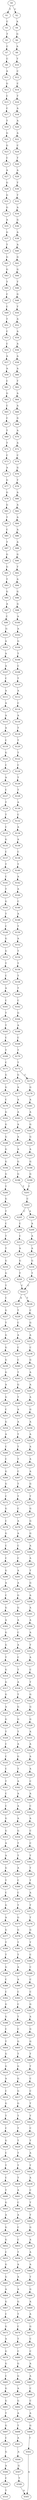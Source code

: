 strict digraph  {
	S0 -> S1 [ label = T ];
	S0 -> S2 [ label = C ];
	S1 -> S3 [ label = C ];
	S2 -> S4 [ label = A ];
	S3 -> S5 [ label = T ];
	S4 -> S6 [ label = G ];
	S5 -> S7 [ label = C ];
	S6 -> S8 [ label = A ];
	S7 -> S9 [ label = C ];
	S8 -> S10 [ label = T ];
	S9 -> S11 [ label = A ];
	S10 -> S12 [ label = C ];
	S11 -> S13 [ label = G ];
	S12 -> S14 [ label = C ];
	S13 -> S15 [ label = C ];
	S14 -> S16 [ label = T ];
	S15 -> S17 [ label = C ];
	S16 -> S18 [ label = A ];
	S17 -> S19 [ label = T ];
	S18 -> S20 [ label = A ];
	S19 -> S21 [ label = G ];
	S20 -> S22 [ label = A ];
	S21 -> S23 [ label = G ];
	S22 -> S24 [ label = C ];
	S23 -> S25 [ label = C ];
	S24 -> S26 [ label = T ];
	S25 -> S27 [ label = A ];
	S26 -> S28 [ label = A ];
	S27 -> S29 [ label = G ];
	S28 -> S30 [ label = T ];
	S29 -> S31 [ label = G ];
	S30 -> S32 [ label = T ];
	S31 -> S33 [ label = G ];
	S32 -> S34 [ label = A ];
	S33 -> S35 [ label = A ];
	S34 -> S36 [ label = G ];
	S35 -> S37 [ label = G ];
	S36 -> S38 [ label = A ];
	S37 -> S39 [ label = T ];
	S38 -> S40 [ label = A ];
	S39 -> S41 [ label = G ];
	S40 -> S42 [ label = G ];
	S41 -> S43 [ label = G ];
	S42 -> S44 [ label = G ];
	S43 -> S45 [ label = T ];
	S44 -> S46 [ label = T ];
	S45 -> S47 [ label = C ];
	S46 -> S48 [ label = G ];
	S47 -> S49 [ label = C ];
	S48 -> S50 [ label = T ];
	S49 -> S51 [ label = T ];
	S50 -> S52 [ label = A ];
	S51 -> S53 [ label = C ];
	S52 -> S54 [ label = A ];
	S53 -> S55 [ label = C ];
	S54 -> S56 [ label = A ];
	S55 -> S57 [ label = A ];
	S56 -> S58 [ label = A ];
	S57 -> S59 [ label = A ];
	S58 -> S60 [ label = A ];
	S59 -> S61 [ label = C ];
	S60 -> S62 [ label = T ];
	S61 -> S63 [ label = G ];
	S62 -> S64 [ label = A ];
	S63 -> S65 [ label = C ];
	S64 -> S66 [ label = A ];
	S65 -> S67 [ label = C ];
	S66 -> S68 [ label = G ];
	S67 -> S69 [ label = T ];
	S68 -> S70 [ label = A ];
	S69 -> S71 [ label = T ];
	S70 -> S72 [ label = A ];
	S71 -> S73 [ label = C ];
	S72 -> S74 [ label = C ];
	S73 -> S75 [ label = A ];
	S74 -> S76 [ label = G ];
	S75 -> S77 [ label = G ];
	S76 -> S78 [ label = T ];
	S77 -> S79 [ label = G ];
	S78 -> S80 [ label = A ];
	S79 -> S81 [ label = G ];
	S80 -> S82 [ label = A ];
	S81 -> S83 [ label = T ];
	S82 -> S84 [ label = A ];
	S83 -> S85 [ label = C ];
	S84 -> S86 [ label = A ];
	S85 -> S87 [ label = T ];
	S86 -> S88 [ label = A ];
	S87 -> S89 [ label = G ];
	S88 -> S90 [ label = G ];
	S89 -> S91 [ label = G ];
	S90 -> S92 [ label = T ];
	S91 -> S93 [ label = T ];
	S92 -> S94 [ label = A ];
	S93 -> S95 [ label = G ];
	S94 -> S96 [ label = G ];
	S95 -> S97 [ label = A ];
	S96 -> S98 [ label = G ];
	S97 -> S99 [ label = C ];
	S98 -> S100 [ label = A ];
	S99 -> S101 [ label = G ];
	S100 -> S102 [ label = A ];
	S101 -> S103 [ label = A ];
	S102 -> S104 [ label = G ];
	S103 -> S105 [ label = A ];
	S104 -> S106 [ label = T ];
	S105 -> S107 [ label = A ];
	S106 -> S108 [ label = C ];
	S107 -> S109 [ label = C ];
	S108 -> S110 [ label = T ];
	S109 -> S111 [ label = A ];
	S110 -> S112 [ label = A ];
	S111 -> S113 [ label = A ];
	S112 -> S114 [ label = C ];
	S113 -> S115 [ label = A ];
	S114 -> S116 [ label = A ];
	S115 -> S117 [ label = A ];
	S116 -> S118 [ label = T ];
	S117 -> S119 [ label = C ];
	S118 -> S120 [ label = T ];
	S119 -> S121 [ label = G ];
	S120 -> S122 [ label = T ];
	S121 -> S123 [ label = C ];
	S122 -> S124 [ label = C ];
	S123 -> S125 [ label = A ];
	S124 -> S126 [ label = T ];
	S125 -> S127 [ label = C ];
	S126 -> S128 [ label = T ];
	S127 -> S129 [ label = T ];
	S128 -> S130 [ label = A ];
	S129 -> S131 [ label = T ];
	S130 -> S132 [ label = C ];
	S131 -> S133 [ label = C ];
	S132 -> S134 [ label = A ];
	S133 -> S135 [ label = G ];
	S134 -> S136 [ label = A ];
	S135 -> S137 [ label = C ];
	S136 -> S138 [ label = C ];
	S137 -> S139 [ label = T ];
	S138 -> S140 [ label = T ];
	S139 -> S141 [ label = C ];
	S140 -> S142 [ label = A ];
	S141 -> S143 [ label = T ];
	S142 -> S144 [ label = A ];
	S143 -> S145 [ label = G ];
	S144 -> S146 [ label = C ];
	S145 -> S147 [ label = T ];
	S146 -> S148 [ label = A ];
	S147 -> S149 [ label = C ];
	S148 -> S150 [ label = T ];
	S149 -> S151 [ label = G ];
	S150 -> S152 [ label = A ];
	S151 -> S153 [ label = G ];
	S152 -> S154 [ label = T ];
	S153 -> S155 [ label = T ];
	S154 -> S156 [ label = T ];
	S155 -> S157 [ label = C ];
	S156 -> S158 [ label = T ];
	S157 -> S159 [ label = A ];
	S158 -> S160 [ label = T ];
	S159 -> S161 [ label = C ];
	S160 -> S162 [ label = C ];
	S161 -> S163 [ label = T ];
	S162 -> S164 [ label = G ];
	S163 -> S165 [ label = T ];
	S164 -> S166 [ label = A ];
	S165 -> S167 [ label = C ];
	S166 -> S168 [ label = C ];
	S167 -> S169 [ label = T ];
	S168 -> S170 [ label = T ];
	S169 -> S171 [ label = C ];
	S170 -> S172 [ label = T ];
	S171 -> S173 [ label = G ];
	S172 -> S174 [ label = G ];
	S172 -> S175 [ label = C ];
	S173 -> S176 [ label = G ];
	S174 -> S177 [ label = A ];
	S175 -> S178 [ label = G ];
	S176 -> S179 [ label = C ];
	S177 -> S180 [ label = A ];
	S178 -> S181 [ label = A ];
	S179 -> S182 [ label = G ];
	S180 -> S183 [ label = A ];
	S181 -> S184 [ label = A ];
	S182 -> S185 [ label = G ];
	S183 -> S186 [ label = A ];
	S184 -> S187 [ label = G ];
	S185 -> S188 [ label = G ];
	S186 -> S189 [ label = A ];
	S187 -> S190 [ label = G ];
	S188 -> S191 [ label = G ];
	S189 -> S192 [ label = A ];
	S190 -> S193 [ label = A ];
	S191 -> S194 [ label = G ];
	S192 -> S195 [ label = G ];
	S193 -> S196 [ label = G ];
	S194 -> S197 [ label = G ];
	S195 -> S198 [ label = G ];
	S196 -> S199 [ label = G ];
	S197 -> S200 [ label = T ];
	S198 -> S201 [ label = T ];
	S199 -> S201 [ label = T ];
	S200 -> S202 [ label = G ];
	S201 -> S203 [ label = C ];
	S202 -> S204 [ label = T ];
	S203 -> S205 [ label = C ];
	S203 -> S206 [ label = A ];
	S204 -> S207 [ label = C ];
	S205 -> S208 [ label = C ];
	S206 -> S209 [ label = A ];
	S207 -> S210 [ label = T ];
	S208 -> S211 [ label = C ];
	S209 -> S212 [ label = A ];
	S210 -> S213 [ label = T ];
	S211 -> S214 [ label = A ];
	S212 -> S215 [ label = A ];
	S213 -> S216 [ label = G ];
	S214 -> S217 [ label = G ];
	S215 -> S218 [ label = G ];
	S216 -> S219 [ label = G ];
	S217 -> S220 [ label = T ];
	S218 -> S221 [ label = T ];
	S219 -> S222 [ label = T ];
	S220 -> S223 [ label = C ];
	S221 -> S223 [ label = C ];
	S222 -> S224 [ label = C ];
	S223 -> S225 [ label = A ];
	S223 -> S226 [ label = T ];
	S224 -> S227 [ label = G ];
	S225 -> S228 [ label = T ];
	S226 -> S229 [ label = C ];
	S227 -> S230 [ label = T ];
	S228 -> S231 [ label = C ];
	S229 -> S232 [ label = G ];
	S230 -> S233 [ label = G ];
	S231 -> S234 [ label = A ];
	S232 -> S235 [ label = A ];
	S233 -> S236 [ label = G ];
	S234 -> S237 [ label = C ];
	S235 -> S238 [ label = C ];
	S236 -> S239 [ label = G ];
	S237 -> S240 [ label = C ];
	S238 -> S241 [ label = G ];
	S239 -> S242 [ label = G ];
	S240 -> S243 [ label = T ];
	S241 -> S244 [ label = A ];
	S242 -> S245 [ label = A ];
	S243 -> S246 [ label = G ];
	S244 -> S247 [ label = A ];
	S245 -> S248 [ label = G ];
	S246 -> S249 [ label = T ];
	S247 -> S250 [ label = A ];
	S248 -> S251 [ label = C ];
	S249 -> S252 [ label = A ];
	S250 -> S253 [ label = G ];
	S251 -> S254 [ label = G ];
	S252 -> S255 [ label = A ];
	S253 -> S256 [ label = A ];
	S254 -> S257 [ label = A ];
	S255 -> S258 [ label = T ];
	S256 -> S259 [ label = A ];
	S257 -> S260 [ label = C ];
	S258 -> S261 [ label = T ];
	S259 -> S262 [ label = A ];
	S260 -> S263 [ label = C ];
	S261 -> S264 [ label = T ];
	S262 -> S265 [ label = A ];
	S263 -> S266 [ label = G ];
	S264 -> S267 [ label = C ];
	S265 -> S268 [ label = A ];
	S266 -> S269 [ label = G ];
	S267 -> S270 [ label = T ];
	S268 -> S271 [ label = G ];
	S269 -> S272 [ label = C ];
	S270 -> S273 [ label = T ];
	S271 -> S274 [ label = T ];
	S272 -> S275 [ label = G ];
	S273 -> S276 [ label = C ];
	S274 -> S277 [ label = G ];
	S275 -> S278 [ label = C ];
	S276 -> S279 [ label = A ];
	S277 -> S280 [ label = G ];
	S278 -> S281 [ label = G ];
	S279 -> S282 [ label = A ];
	S280 -> S283 [ label = G ];
	S281 -> S284 [ label = C ];
	S282 -> S285 [ label = C ];
	S283 -> S286 [ label = A ];
	S284 -> S287 [ label = C ];
	S285 -> S288 [ label = C ];
	S286 -> S289 [ label = A ];
	S287 -> S290 [ label = G ];
	S288 -> S291 [ label = A ];
	S289 -> S292 [ label = T ];
	S290 -> S293 [ label = A ];
	S291 -> S294 [ label = A ];
	S292 -> S295 [ label = G ];
	S293 -> S296 [ label = C ];
	S294 -> S297 [ label = G ];
	S295 -> S298 [ label = A ];
	S296 -> S299 [ label = G ];
	S297 -> S300 [ label = G ];
	S298 -> S301 [ label = A ];
	S299 -> S302 [ label = A ];
	S300 -> S303 [ label = A ];
	S301 -> S304 [ label = A ];
	S302 -> S305 [ label = G ];
	S303 -> S306 [ label = C ];
	S304 -> S307 [ label = A ];
	S305 -> S308 [ label = G ];
	S306 -> S309 [ label = A ];
	S307 -> S310 [ label = T ];
	S308 -> S311 [ label = T ];
	S309 -> S312 [ label = C ];
	S310 -> S313 [ label = A ];
	S311 -> S314 [ label = G ];
	S312 -> S315 [ label = T ];
	S313 -> S316 [ label = C ];
	S314 -> S317 [ label = G ];
	S315 -> S318 [ label = A ];
	S316 -> S319 [ label = T ];
	S317 -> S320 [ label = G ];
	S318 -> S321 [ label = T ];
	S319 -> S322 [ label = G ];
	S320 -> S323 [ label = A ];
	S321 -> S324 [ label = G ];
	S322 -> S325 [ label = G ];
	S323 -> S326 [ label = G ];
	S324 -> S327 [ label = G ];
	S325 -> S328 [ label = G ];
	S326 -> S329 [ label = T ];
	S327 -> S330 [ label = T ];
	S328 -> S331 [ label = A ];
	S329 -> S332 [ label = C ];
	S330 -> S333 [ label = A ];
	S331 -> S334 [ label = A ];
	S332 -> S335 [ label = C ];
	S333 -> S336 [ label = G ];
	S334 -> S337 [ label = A ];
	S335 -> S338 [ label = C ];
	S336 -> S339 [ label = T ];
	S337 -> S340 [ label = A ];
	S338 -> S341 [ label = T ];
	S339 -> S342 [ label = A ];
	S340 -> S343 [ label = C ];
	S341 -> S344 [ label = C ];
	S342 -> S345 [ label = A ];
	S343 -> S346 [ label = A ];
	S344 -> S347 [ label = C ];
	S345 -> S348 [ label = A ];
	S346 -> S349 [ label = C ];
	S347 -> S350 [ label = G ];
	S348 -> S351 [ label = A ];
	S349 -> S352 [ label = A ];
	S350 -> S353 [ label = G ];
	S351 -> S354 [ label = G ];
	S352 -> S355 [ label = C ];
	S353 -> S356 [ label = A ];
	S354 -> S357 [ label = T ];
	S355 -> S358 [ label = C ];
	S356 -> S359 [ label = A ];
	S357 -> S360 [ label = T ];
	S358 -> S361 [ label = T ];
	S359 -> S362 [ label = G ];
	S360 -> S363 [ label = A ];
	S361 -> S364 [ label = T ];
	S362 -> S365 [ label = T ];
	S363 -> S366 [ label = C ];
	S364 -> S367 [ label = T ];
	S365 -> S368 [ label = C ];
	S366 -> S369 [ label = C ];
	S367 -> S370 [ label = A ];
	S368 -> S371 [ label = G ];
	S369 -> S372 [ label = T ];
	S370 -> S373 [ label = T ];
	S371 -> S374 [ label = A ];
	S372 -> S375 [ label = G ];
	S373 -> S376 [ label = T ];
	S374 -> S377 [ label = G ];
	S375 -> S378 [ label = G ];
	S376 -> S379 [ label = G ];
	S377 -> S380 [ label = T ];
	S378 -> S381 [ label = T ];
	S379 -> S382 [ label = T ];
	S380 -> S383 [ label = T ];
	S381 -> S384 [ label = T ];
	S382 -> S385 [ label = C ];
	S383 -> S386 [ label = G ];
	S384 -> S387 [ label = A ];
	S385 -> S388 [ label = C ];
	S386 -> S389 [ label = C ];
	S387 -> S390 [ label = A ];
	S388 -> S391 [ label = C ];
	S389 -> S392 [ label = C ];
	S390 -> S393 [ label = C ];
	S391 -> S394 [ label = C ];
	S392 -> S395 [ label = G ];
	S393 -> S396 [ label = C ];
	S394 -> S397 [ label = G ];
	S395 -> S398 [ label = G ];
	S396 -> S399 [ label = T ];
	S397 -> S400 [ label = A ];
	S398 -> S401 [ label = C ];
	S399 -> S402 [ label = C ];
	S400 -> S403 [ label = G ];
	S401 -> S404 [ label = T ];
	S402 -> S405 [ label = G ];
	S403 -> S406 [ label = G ];
	S404 -> S407 [ label = G ];
	S405 -> S408 [ label = T ];
	S406 -> S409 [ label = T ];
	S407 -> S410 [ label = G ];
	S408 -> S411 [ label = G ];
	S409 -> S412 [ label = T ];
	S410 -> S413 [ label = A ];
	S411 -> S414 [ label = G ];
	S412 -> S415 [ label = C ];
	S413 -> S416 [ label = C ];
	S414 -> S417 [ label = G ];
	S415 -> S418 [ label = C ];
	S416 -> S419 [ label = G ];
	S417 -> S420 [ label = G ];
	S418 -> S421 [ label = T ];
	S419 -> S422 [ label = T ];
	S420 -> S423 [ label = T ];
	S421 -> S424 [ label = T ];
	S422 -> S425 [ label = C ];
	S423 -> S426 [ label = T ];
	S424 -> S427 [ label = C ];
	S425 -> S428 [ label = G ];
	S426 -> S429 [ label = T ];
	S427 -> S430 [ label = T ];
	S428 -> S431 [ label = C ];
	S429 -> S432 [ label = T ];
	S430 -> S433 [ label = A ];
	S431 -> S434 [ label = T ];
	S432 -> S435 [ label = T ];
	S433 -> S436 [ label = T ];
	S434 -> S437 [ label = C ];
	S435 -> S438 [ label = T ];
	S436 -> S439 [ label = A ];
	S437 -> S440 [ label = T ];
	S438 -> S441 [ label = A ];
	S439 -> S442 [ label = C ];
	S440 -> S443 [ label = G ];
	S441 -> S444 [ label = C ];
	S442 -> S445 [ label = T ];
	S443 -> S446 [ label = A ];
	S444 -> S447 [ label = A ];
	S445 -> S448 [ label = T ];
	S446 -> S449 [ label = G ];
	S447 -> S450 [ label = C ];
	S448 -> S451 [ label = G ];
	S449 -> S452 [ label = G ];
	S450 -> S453 [ label = C ];
	S451 -> S454 [ label = A ];
	S452 -> S455 [ label = C ];
	S453 -> S456 [ label = T ];
	S454 -> S457 [ label = A ];
	S455 -> S458 [ label = G ];
	S456 -> S459 [ label = A ];
	S457 -> S460 [ label = A ];
	S458 -> S461 [ label = G ];
	S459 -> S462 [ label = A ];
	S460 -> S463 [ label = T ];
	S461 -> S464 [ label = A ];
	S462 -> S465 [ label = A ];
	S463 -> S466 [ label = G ];
	S464 -> S467 [ label = G ];
	S465 -> S468 [ label = G ];
	S466 -> S469 [ label = A ];
	S467 -> S470 [ label = C ];
	S468 -> S471 [ label = T ];
	S469 -> S472 [ label = A ];
	S470 -> S473 [ label = G ];
	S471 -> S474 [ label = C ];
	S472 -> S475 [ label = G ];
	S473 -> S476 [ label = A ];
	S474 -> S477 [ label = T ];
	S475 -> S478 [ label = C ];
	S476 -> S479 [ label = G ];
	S477 -> S480 [ label = C ];
	S478 -> S481 [ label = C ];
	S479 -> S482 [ label = G ];
	S480 -> S483 [ label = G ];
	S481 -> S484 [ label = A ];
	S482 -> S485 [ label = C ];
	S483 -> S486 [ label = G ];
	S484 -> S487 [ label = A ];
	S485 -> S488 [ label = G ];
	S486 -> S489 [ label = A ];
	S487 -> S490 [ label = C ];
	S488 -> S491 [ label = G ];
	S489 -> S492 [ label = G ];
	S490 -> S493 [ label = C ];
	S491 -> S494 [ label = T ];
	S492 -> S495 [ label = A ];
	S493 -> S496 [ label = A ];
	S494 -> S497 [ label = G ];
	S495 -> S498 [ label = T ];
	S496 -> S499 [ label = G ];
	S497 -> S500 [ label = C ];
	S498 -> S501 [ label = A ];
	S499 -> S502 [ label = T ];
	S500 -> S503 [ label = G ];
	S501 -> S504 [ label = A ];
	S502 -> S505 [ label = A ];
	S503 -> S506 [ label = A ];
	S504 -> S507 [ label = G ];
	S506 -> S508 [ label = C ];
	S507 -> S509 [ label = T ];
	S508 -> S510 [ label = T ];
	S509 -> S505 [ label = A ];
}
